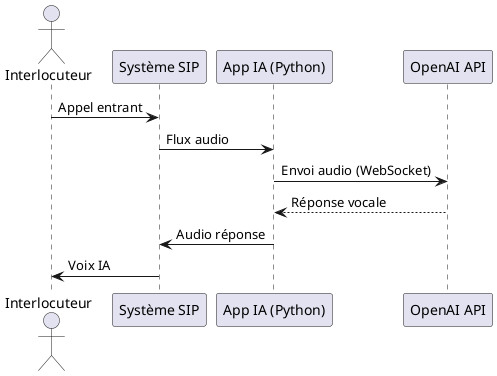 @startuml
actor Interlocuteur
participant "Système SIP" as SIP
participant "App IA (Python)" as App
participant "OpenAI API" as GPT

Interlocuteur -> SIP : Appel entrant
SIP -> App : Flux audio
App -> GPT : Envoi audio (WebSocket)
GPT --> App : Réponse vocale
App -> SIP : Audio réponse
SIP -> Interlocuteur : Voix IA
@enduml
